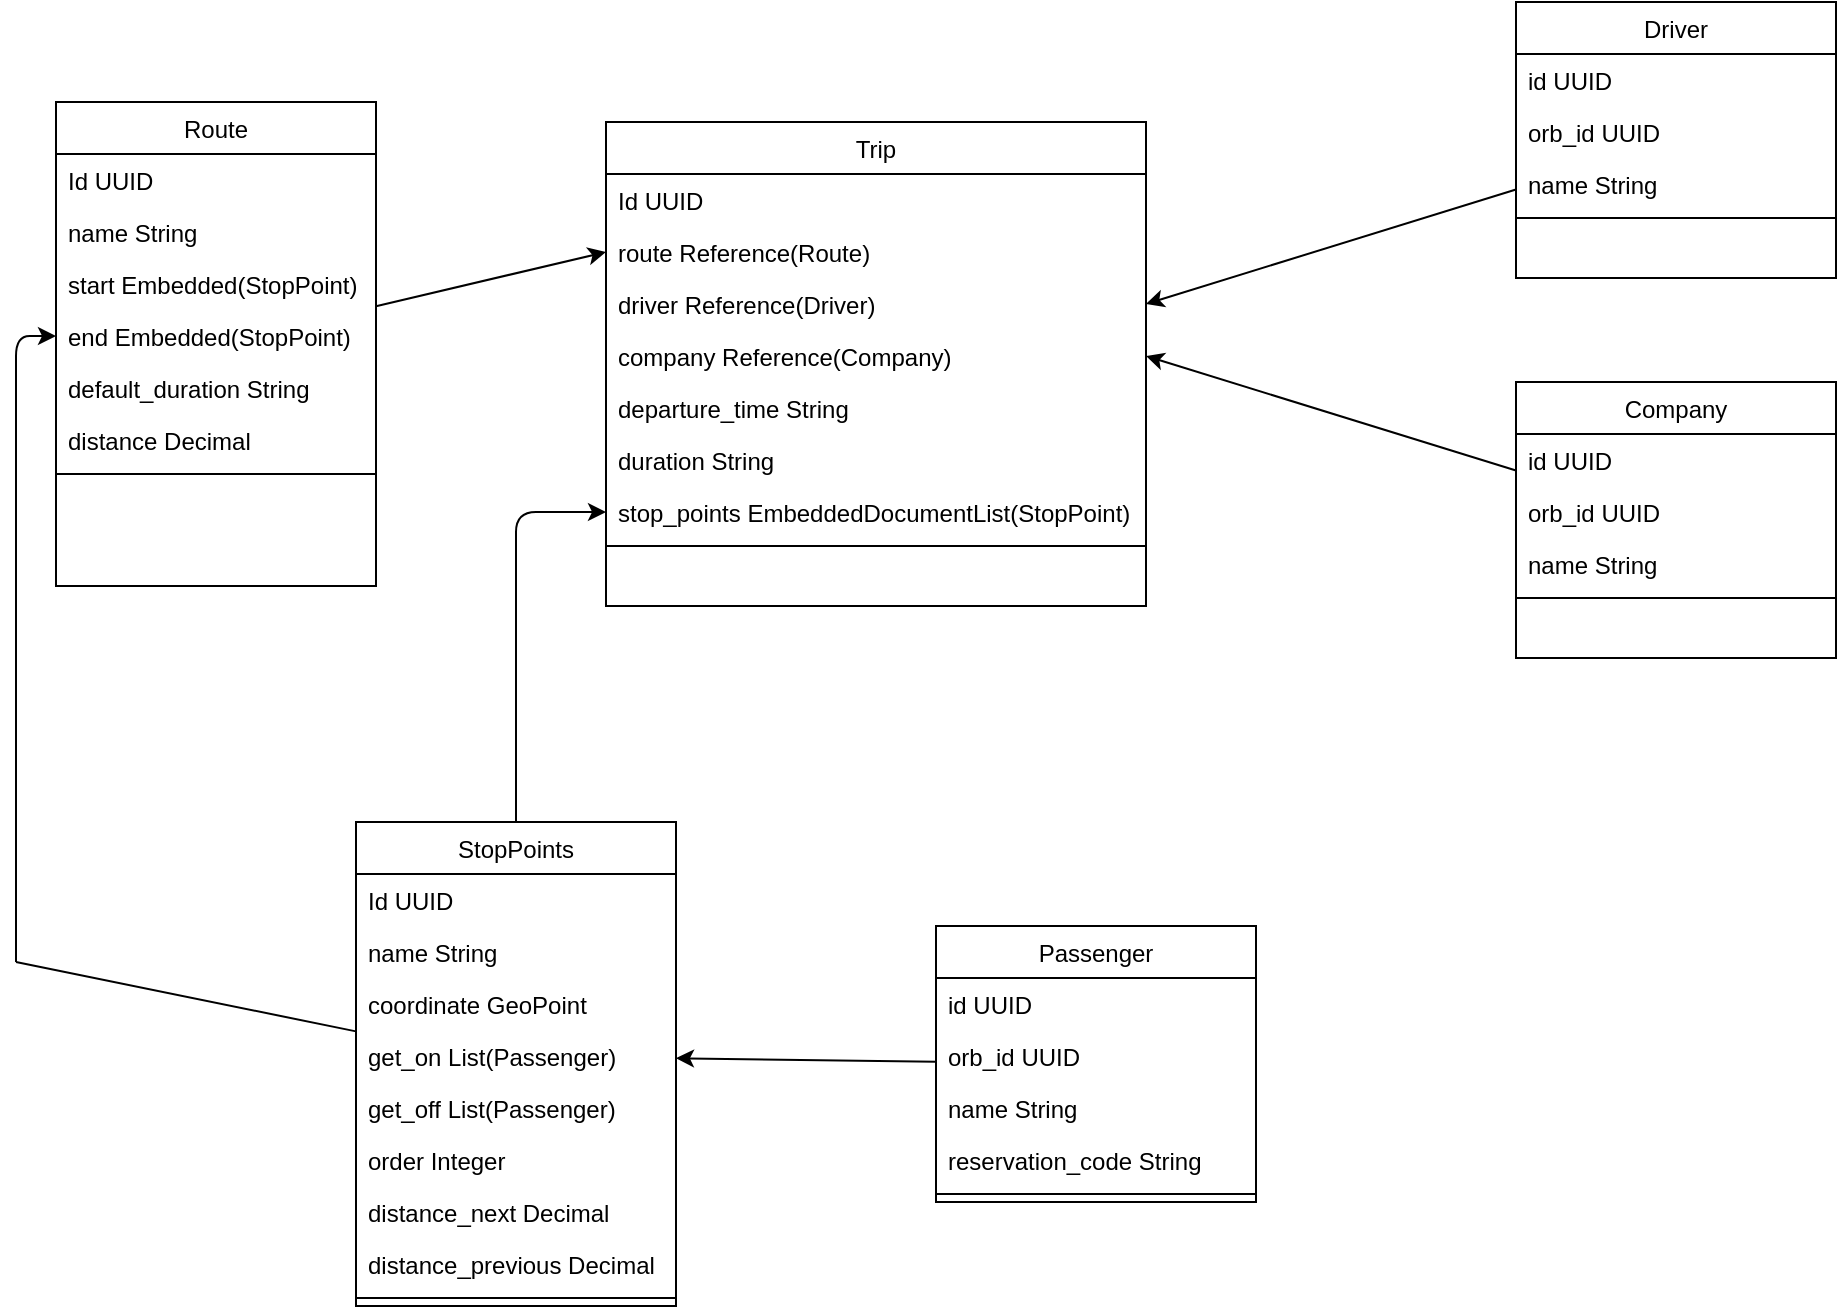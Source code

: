 <mxfile version="13.1.4" type="device"><diagram id="C5RBs43oDa-KdzZeNtuy" name="Page-1"><mxGraphModel dx="1422" dy="761" grid="1" gridSize="10" guides="1" tooltips="1" connect="1" arrows="1" fold="1" page="1" pageScale="1" pageWidth="827" pageHeight="1169" math="0" shadow="0"><root><mxCell id="WIyWlLk6GJQsqaUBKTNV-0"/><mxCell id="WIyWlLk6GJQsqaUBKTNV-1" parent="WIyWlLk6GJQsqaUBKTNV-0"/><mxCell id="YJyb3AtVRoOiLQBjThpB-25" value="Route" style="swimlane;fontStyle=0;align=center;verticalAlign=top;childLayout=stackLayout;horizontal=1;startSize=26;horizontalStack=0;resizeParent=1;resizeLast=0;collapsible=1;marginBottom=0;rounded=0;shadow=0;strokeWidth=1;" vertex="1" parent="WIyWlLk6GJQsqaUBKTNV-1"><mxGeometry x="30" y="80" width="160" height="242" as="geometry"><mxRectangle x="130" y="380" width="160" height="26" as="alternateBounds"/></mxGeometry></mxCell><mxCell id="YJyb3AtVRoOiLQBjThpB-26" value="Id UUID" style="text;align=left;verticalAlign=top;spacingLeft=4;spacingRight=4;overflow=hidden;rotatable=0;points=[[0,0.5],[1,0.5]];portConstraint=eastwest;" vertex="1" parent="YJyb3AtVRoOiLQBjThpB-25"><mxGeometry y="26" width="160" height="26" as="geometry"/></mxCell><mxCell id="YJyb3AtVRoOiLQBjThpB-27" value="name String&#10; " style="text;align=left;verticalAlign=top;spacingLeft=4;spacingRight=4;overflow=hidden;rotatable=0;points=[[0,0.5],[1,0.5]];portConstraint=eastwest;rounded=0;shadow=0;html=0;" vertex="1" parent="YJyb3AtVRoOiLQBjThpB-25"><mxGeometry y="52" width="160" height="26" as="geometry"/></mxCell><mxCell id="YJyb3AtVRoOiLQBjThpB-28" value="start Embedded(StopPoint)" style="text;align=left;verticalAlign=top;spacingLeft=4;spacingRight=4;overflow=hidden;rotatable=0;points=[[0,0.5],[1,0.5]];portConstraint=eastwest;rounded=0;shadow=0;html=0;" vertex="1" parent="YJyb3AtVRoOiLQBjThpB-25"><mxGeometry y="78" width="160" height="26" as="geometry"/></mxCell><mxCell id="YJyb3AtVRoOiLQBjThpB-29" value="end Embedded(StopPoint)" style="text;align=left;verticalAlign=top;spacingLeft=4;spacingRight=4;overflow=hidden;rotatable=0;points=[[0,0.5],[1,0.5]];portConstraint=eastwest;rounded=0;shadow=0;html=0;" vertex="1" parent="YJyb3AtVRoOiLQBjThpB-25"><mxGeometry y="104" width="160" height="26" as="geometry"/></mxCell><mxCell id="YJyb3AtVRoOiLQBjThpB-30" value="default_duration String" style="text;align=left;verticalAlign=top;spacingLeft=4;spacingRight=4;overflow=hidden;rotatable=0;points=[[0,0.5],[1,0.5]];portConstraint=eastwest;rounded=0;shadow=0;html=0;" vertex="1" parent="YJyb3AtVRoOiLQBjThpB-25"><mxGeometry y="130" width="160" height="26" as="geometry"/></mxCell><mxCell id="YJyb3AtVRoOiLQBjThpB-31" value="distance Decimal" style="text;align=left;verticalAlign=top;spacingLeft=4;spacingRight=4;overflow=hidden;rotatable=0;points=[[0,0.5],[1,0.5]];portConstraint=eastwest;rounded=0;shadow=0;html=0;" vertex="1" parent="YJyb3AtVRoOiLQBjThpB-25"><mxGeometry y="156" width="160" height="26" as="geometry"/></mxCell><mxCell id="YJyb3AtVRoOiLQBjThpB-34" value="" style="line;html=1;strokeWidth=1;align=left;verticalAlign=middle;spacingTop=-1;spacingLeft=3;spacingRight=3;rotatable=0;labelPosition=right;points=[];portConstraint=eastwest;" vertex="1" parent="YJyb3AtVRoOiLQBjThpB-25"><mxGeometry y="182" width="160" height="8" as="geometry"/></mxCell><mxCell id="YJyb3AtVRoOiLQBjThpB-67" value="" style="endArrow=classic;html=1;entryX=0;entryY=0.5;entryDx=0;entryDy=0;" edge="1" parent="WIyWlLk6GJQsqaUBKTNV-1" source="YJyb3AtVRoOiLQBjThpB-25" target="YJyb3AtVRoOiLQBjThpB-37"><mxGeometry width="50" height="50" relative="1" as="geometry"><mxPoint x="540" y="300" as="sourcePoint"/><mxPoint x="590" y="250" as="targetPoint"/></mxGeometry></mxCell><mxCell id="YJyb3AtVRoOiLQBjThpB-68" value="" style="endArrow=classic;html=1;entryX=0;entryY=0.5;entryDx=0;entryDy=0;" edge="1" parent="WIyWlLk6GJQsqaUBKTNV-1"><mxGeometry width="50" height="50" relative="1" as="geometry"><mxPoint x="10" y="510" as="sourcePoint"/><mxPoint x="30" y="197" as="targetPoint"/><Array as="points"><mxPoint x="10" y="197"/></Array></mxGeometry></mxCell><mxCell id="YJyb3AtVRoOiLQBjThpB-35" value="Trip" style="swimlane;fontStyle=0;align=center;verticalAlign=top;childLayout=stackLayout;horizontal=1;startSize=26;horizontalStack=0;resizeParent=1;resizeLast=0;collapsible=1;marginBottom=0;rounded=0;shadow=0;strokeWidth=1;" vertex="1" parent="WIyWlLk6GJQsqaUBKTNV-1"><mxGeometry x="305" y="90" width="270" height="242" as="geometry"><mxRectangle x="130" y="380" width="160" height="26" as="alternateBounds"/></mxGeometry></mxCell><mxCell id="YJyb3AtVRoOiLQBjThpB-36" value="Id UUID" style="text;align=left;verticalAlign=top;spacingLeft=4;spacingRight=4;overflow=hidden;rotatable=0;points=[[0,0.5],[1,0.5]];portConstraint=eastwest;" vertex="1" parent="YJyb3AtVRoOiLQBjThpB-35"><mxGeometry y="26" width="270" height="26" as="geometry"/></mxCell><mxCell id="YJyb3AtVRoOiLQBjThpB-37" value="route Reference(Route)" style="text;align=left;verticalAlign=top;spacingLeft=4;spacingRight=4;overflow=hidden;rotatable=0;points=[[0,0.5],[1,0.5]];portConstraint=eastwest;rounded=0;shadow=0;html=0;" vertex="1" parent="YJyb3AtVRoOiLQBjThpB-35"><mxGeometry y="52" width="270" height="26" as="geometry"/></mxCell><mxCell id="YJyb3AtVRoOiLQBjThpB-38" value="driver Reference(Driver)" style="text;align=left;verticalAlign=top;spacingLeft=4;spacingRight=4;overflow=hidden;rotatable=0;points=[[0,0.5],[1,0.5]];portConstraint=eastwest;rounded=0;shadow=0;html=0;" vertex="1" parent="YJyb3AtVRoOiLQBjThpB-35"><mxGeometry y="78" width="270" height="26" as="geometry"/></mxCell><mxCell id="YJyb3AtVRoOiLQBjThpB-39" value="company Reference(Company)" style="text;align=left;verticalAlign=top;spacingLeft=4;spacingRight=4;overflow=hidden;rotatable=0;points=[[0,0.5],[1,0.5]];portConstraint=eastwest;rounded=0;shadow=0;html=0;" vertex="1" parent="YJyb3AtVRoOiLQBjThpB-35"><mxGeometry y="104" width="270" height="26" as="geometry"/></mxCell><mxCell id="YJyb3AtVRoOiLQBjThpB-40" value="departure_time String" style="text;align=left;verticalAlign=top;spacingLeft=4;spacingRight=4;overflow=hidden;rotatable=0;points=[[0,0.5],[1,0.5]];portConstraint=eastwest;rounded=0;shadow=0;html=0;" vertex="1" parent="YJyb3AtVRoOiLQBjThpB-35"><mxGeometry y="130" width="270" height="26" as="geometry"/></mxCell><mxCell id="YJyb3AtVRoOiLQBjThpB-41" value="duration String" style="text;align=left;verticalAlign=top;spacingLeft=4;spacingRight=4;overflow=hidden;rotatable=0;points=[[0,0.5],[1,0.5]];portConstraint=eastwest;rounded=0;shadow=0;html=0;" vertex="1" parent="YJyb3AtVRoOiLQBjThpB-35"><mxGeometry y="156" width="270" height="26" as="geometry"/></mxCell><mxCell id="YJyb3AtVRoOiLQBjThpB-42" value="stop_points EmbeddedDocumentList(StopPoint)" style="text;align=left;verticalAlign=top;spacingLeft=4;spacingRight=4;overflow=hidden;rotatable=0;points=[[0,0.5],[1,0.5]];portConstraint=eastwest;rounded=0;shadow=0;html=0;" vertex="1" parent="YJyb3AtVRoOiLQBjThpB-35"><mxGeometry y="182" width="270" height="26" as="geometry"/></mxCell><mxCell id="YJyb3AtVRoOiLQBjThpB-44" value="" style="line;html=1;strokeWidth=1;align=left;verticalAlign=middle;spacingTop=-1;spacingLeft=3;spacingRight=3;rotatable=0;labelPosition=right;points=[];portConstraint=eastwest;" vertex="1" parent="YJyb3AtVRoOiLQBjThpB-35"><mxGeometry y="208" width="270" height="8" as="geometry"/></mxCell><mxCell id="YJyb3AtVRoOiLQBjThpB-0" value="StopPoints" style="swimlane;fontStyle=0;align=center;verticalAlign=top;childLayout=stackLayout;horizontal=1;startSize=26;horizontalStack=0;resizeParent=1;resizeLast=0;collapsible=1;marginBottom=0;rounded=0;shadow=0;strokeWidth=1;" vertex="1" parent="WIyWlLk6GJQsqaUBKTNV-1"><mxGeometry x="180" y="440" width="160" height="242" as="geometry"><mxRectangle x="130" y="380" width="160" height="26" as="alternateBounds"/></mxGeometry></mxCell><mxCell id="YJyb3AtVRoOiLQBjThpB-1" value="Id UUID" style="text;align=left;verticalAlign=top;spacingLeft=4;spacingRight=4;overflow=hidden;rotatable=0;points=[[0,0.5],[1,0.5]];portConstraint=eastwest;" vertex="1" parent="YJyb3AtVRoOiLQBjThpB-0"><mxGeometry y="26" width="160" height="26" as="geometry"/></mxCell><mxCell id="YJyb3AtVRoOiLQBjThpB-2" value="name String&#10; " style="text;align=left;verticalAlign=top;spacingLeft=4;spacingRight=4;overflow=hidden;rotatable=0;points=[[0,0.5],[1,0.5]];portConstraint=eastwest;rounded=0;shadow=0;html=0;" vertex="1" parent="YJyb3AtVRoOiLQBjThpB-0"><mxGeometry y="52" width="160" height="26" as="geometry"/></mxCell><mxCell id="YJyb3AtVRoOiLQBjThpB-20" value="coordinate GeoPoint" style="text;align=left;verticalAlign=top;spacingLeft=4;spacingRight=4;overflow=hidden;rotatable=0;points=[[0,0.5],[1,0.5]];portConstraint=eastwest;rounded=0;shadow=0;html=0;" vertex="1" parent="YJyb3AtVRoOiLQBjThpB-0"><mxGeometry y="78" width="160" height="26" as="geometry"/></mxCell><mxCell id="YJyb3AtVRoOiLQBjThpB-21" value="get_on List(Passenger)" style="text;align=left;verticalAlign=top;spacingLeft=4;spacingRight=4;overflow=hidden;rotatable=0;points=[[0,0.5],[1,0.5]];portConstraint=eastwest;rounded=0;shadow=0;html=0;" vertex="1" parent="YJyb3AtVRoOiLQBjThpB-0"><mxGeometry y="104" width="160" height="26" as="geometry"/></mxCell><mxCell id="YJyb3AtVRoOiLQBjThpB-22" value="get_off List(Passenger)" style="text;align=left;verticalAlign=top;spacingLeft=4;spacingRight=4;overflow=hidden;rotatable=0;points=[[0,0.5],[1,0.5]];portConstraint=eastwest;rounded=0;shadow=0;html=0;" vertex="1" parent="YJyb3AtVRoOiLQBjThpB-0"><mxGeometry y="130" width="160" height="26" as="geometry"/></mxCell><mxCell id="YJyb3AtVRoOiLQBjThpB-23" value="order Integer" style="text;align=left;verticalAlign=top;spacingLeft=4;spacingRight=4;overflow=hidden;rotatable=0;points=[[0,0.5],[1,0.5]];portConstraint=eastwest;rounded=0;shadow=0;html=0;" vertex="1" parent="YJyb3AtVRoOiLQBjThpB-0"><mxGeometry y="156" width="160" height="26" as="geometry"/></mxCell><mxCell id="YJyb3AtVRoOiLQBjThpB-24" value="distance_next Decimal" style="text;align=left;verticalAlign=top;spacingLeft=4;spacingRight=4;overflow=hidden;rotatable=0;points=[[0,0.5],[1,0.5]];portConstraint=eastwest;rounded=0;shadow=0;html=0;" vertex="1" parent="YJyb3AtVRoOiLQBjThpB-0"><mxGeometry y="182" width="160" height="26" as="geometry"/></mxCell><mxCell id="YJyb3AtVRoOiLQBjThpB-18" value="distance_previous Decimal" style="text;align=left;verticalAlign=top;spacingLeft=4;spacingRight=4;overflow=hidden;rotatable=0;points=[[0,0.5],[1,0.5]];portConstraint=eastwest;rounded=0;shadow=0;html=0;" vertex="1" parent="YJyb3AtVRoOiLQBjThpB-0"><mxGeometry y="208" width="160" height="26" as="geometry"/></mxCell><mxCell id="YJyb3AtVRoOiLQBjThpB-3" value="" style="line;html=1;strokeWidth=1;align=left;verticalAlign=middle;spacingTop=-1;spacingLeft=3;spacingRight=3;rotatable=0;labelPosition=right;points=[];portConstraint=eastwest;" vertex="1" parent="YJyb3AtVRoOiLQBjThpB-0"><mxGeometry y="234" width="160" height="8" as="geometry"/></mxCell><mxCell id="YJyb3AtVRoOiLQBjThpB-71" value="" style="endArrow=none;html=1;" edge="1" parent="WIyWlLk6GJQsqaUBKTNV-1" target="YJyb3AtVRoOiLQBjThpB-0"><mxGeometry width="50" height="50" relative="1" as="geometry"><mxPoint x="10" y="510" as="sourcePoint"/><mxPoint x="90" y="460" as="targetPoint"/></mxGeometry></mxCell><mxCell id="YJyb3AtVRoOiLQBjThpB-72" value="" style="endArrow=classic;html=1;entryX=0;entryY=0.5;entryDx=0;entryDy=0;" edge="1" parent="WIyWlLk6GJQsqaUBKTNV-1" source="YJyb3AtVRoOiLQBjThpB-0" target="YJyb3AtVRoOiLQBjThpB-42"><mxGeometry width="50" height="50" relative="1" as="geometry"><mxPoint x="210" y="400" as="sourcePoint"/><mxPoint x="260" y="350" as="targetPoint"/><Array as="points"><mxPoint x="260" y="285"/></Array></mxGeometry></mxCell><mxCell id="YJyb3AtVRoOiLQBjThpB-73" value="" style="endArrow=classic;html=1;entryX=1;entryY=0.5;entryDx=0;entryDy=0;" edge="1" parent="WIyWlLk6GJQsqaUBKTNV-1" source="YJyb3AtVRoOiLQBjThpB-45" target="YJyb3AtVRoOiLQBjThpB-38"><mxGeometry width="50" height="50" relative="1" as="geometry"><mxPoint x="670" y="300" as="sourcePoint"/><mxPoint x="720" y="250" as="targetPoint"/></mxGeometry></mxCell><mxCell id="YJyb3AtVRoOiLQBjThpB-74" value="" style="endArrow=classic;html=1;entryX=1;entryY=0.5;entryDx=0;entryDy=0;" edge="1" parent="WIyWlLk6GJQsqaUBKTNV-1" source="YJyb3AtVRoOiLQBjThpB-51" target="YJyb3AtVRoOiLQBjThpB-39"><mxGeometry width="50" height="50" relative="1" as="geometry"><mxPoint x="490" y="530" as="sourcePoint"/><mxPoint x="540" y="480" as="targetPoint"/></mxGeometry></mxCell><mxCell id="YJyb3AtVRoOiLQBjThpB-75" value="" style="endArrow=classic;html=1;" edge="1" parent="WIyWlLk6GJQsqaUBKTNV-1" source="YJyb3AtVRoOiLQBjThpB-12" target="YJyb3AtVRoOiLQBjThpB-21"><mxGeometry width="50" height="50" relative="1" as="geometry"><mxPoint x="490" y="620" as="sourcePoint"/><mxPoint x="540" y="570" as="targetPoint"/></mxGeometry></mxCell><mxCell id="YJyb3AtVRoOiLQBjThpB-45" value="Driver" style="swimlane;fontStyle=0;align=center;verticalAlign=top;childLayout=stackLayout;horizontal=1;startSize=26;horizontalStack=0;resizeParent=1;resizeLast=0;collapsible=1;marginBottom=0;rounded=0;shadow=0;strokeWidth=1;" vertex="1" parent="WIyWlLk6GJQsqaUBKTNV-1"><mxGeometry x="760" y="30" width="160" height="138" as="geometry"><mxRectangle x="340" y="380" width="170" height="26" as="alternateBounds"/></mxGeometry></mxCell><mxCell id="YJyb3AtVRoOiLQBjThpB-46" value="id UUID" style="text;align=left;verticalAlign=top;spacingLeft=4;spacingRight=4;overflow=hidden;rotatable=0;points=[[0,0.5],[1,0.5]];portConstraint=eastwest;" vertex="1" parent="YJyb3AtVRoOiLQBjThpB-45"><mxGeometry y="26" width="160" height="26" as="geometry"/></mxCell><mxCell id="YJyb3AtVRoOiLQBjThpB-47" value="orb_id UUID" style="text;align=left;verticalAlign=top;spacingLeft=4;spacingRight=4;overflow=hidden;rotatable=0;points=[[0,0.5],[1,0.5]];portConstraint=eastwest;" vertex="1" parent="YJyb3AtVRoOiLQBjThpB-45"><mxGeometry y="52" width="160" height="26" as="geometry"/></mxCell><mxCell id="YJyb3AtVRoOiLQBjThpB-48" value="name String" style="text;align=left;verticalAlign=top;spacingLeft=4;spacingRight=4;overflow=hidden;rotatable=0;points=[[0,0.5],[1,0.5]];portConstraint=eastwest;" vertex="1" parent="YJyb3AtVRoOiLQBjThpB-45"><mxGeometry y="78" width="160" height="26" as="geometry"/></mxCell><mxCell id="YJyb3AtVRoOiLQBjThpB-50" value="" style="line;html=1;strokeWidth=1;align=left;verticalAlign=middle;spacingTop=-1;spacingLeft=3;spacingRight=3;rotatable=0;labelPosition=right;points=[];portConstraint=eastwest;" vertex="1" parent="YJyb3AtVRoOiLQBjThpB-45"><mxGeometry y="104" width="160" height="8" as="geometry"/></mxCell><mxCell id="YJyb3AtVRoOiLQBjThpB-51" value="Company" style="swimlane;fontStyle=0;align=center;verticalAlign=top;childLayout=stackLayout;horizontal=1;startSize=26;horizontalStack=0;resizeParent=1;resizeLast=0;collapsible=1;marginBottom=0;rounded=0;shadow=0;strokeWidth=1;" vertex="1" parent="WIyWlLk6GJQsqaUBKTNV-1"><mxGeometry x="760" y="220" width="160" height="138" as="geometry"><mxRectangle x="340" y="380" width="170" height="26" as="alternateBounds"/></mxGeometry></mxCell><mxCell id="YJyb3AtVRoOiLQBjThpB-52" value="id UUID" style="text;align=left;verticalAlign=top;spacingLeft=4;spacingRight=4;overflow=hidden;rotatable=0;points=[[0,0.5],[1,0.5]];portConstraint=eastwest;" vertex="1" parent="YJyb3AtVRoOiLQBjThpB-51"><mxGeometry y="26" width="160" height="26" as="geometry"/></mxCell><mxCell id="YJyb3AtVRoOiLQBjThpB-53" value="orb_id UUID" style="text;align=left;verticalAlign=top;spacingLeft=4;spacingRight=4;overflow=hidden;rotatable=0;points=[[0,0.5],[1,0.5]];portConstraint=eastwest;" vertex="1" parent="YJyb3AtVRoOiLQBjThpB-51"><mxGeometry y="52" width="160" height="26" as="geometry"/></mxCell><mxCell id="YJyb3AtVRoOiLQBjThpB-54" value="name String" style="text;align=left;verticalAlign=top;spacingLeft=4;spacingRight=4;overflow=hidden;rotatable=0;points=[[0,0.5],[1,0.5]];portConstraint=eastwest;" vertex="1" parent="YJyb3AtVRoOiLQBjThpB-51"><mxGeometry y="78" width="160" height="26" as="geometry"/></mxCell><mxCell id="YJyb3AtVRoOiLQBjThpB-55" value="" style="line;html=1;strokeWidth=1;align=left;verticalAlign=middle;spacingTop=-1;spacingLeft=3;spacingRight=3;rotatable=0;labelPosition=right;points=[];portConstraint=eastwest;" vertex="1" parent="YJyb3AtVRoOiLQBjThpB-51"><mxGeometry y="104" width="160" height="8" as="geometry"/></mxCell><mxCell id="YJyb3AtVRoOiLQBjThpB-12" value="Passenger" style="swimlane;fontStyle=0;align=center;verticalAlign=top;childLayout=stackLayout;horizontal=1;startSize=26;horizontalStack=0;resizeParent=1;resizeLast=0;collapsible=1;marginBottom=0;rounded=0;shadow=0;strokeWidth=1;" vertex="1" parent="WIyWlLk6GJQsqaUBKTNV-1"><mxGeometry x="470" y="492" width="160" height="138" as="geometry"><mxRectangle x="340" y="380" width="170" height="26" as="alternateBounds"/></mxGeometry></mxCell><mxCell id="YJyb3AtVRoOiLQBjThpB-15" value="id UUID" style="text;align=left;verticalAlign=top;spacingLeft=4;spacingRight=4;overflow=hidden;rotatable=0;points=[[0,0.5],[1,0.5]];portConstraint=eastwest;" vertex="1" parent="YJyb3AtVRoOiLQBjThpB-12"><mxGeometry y="26" width="160" height="26" as="geometry"/></mxCell><mxCell id="YJyb3AtVRoOiLQBjThpB-13" value="orb_id UUID" style="text;align=left;verticalAlign=top;spacingLeft=4;spacingRight=4;overflow=hidden;rotatable=0;points=[[0,0.5],[1,0.5]];portConstraint=eastwest;" vertex="1" parent="YJyb3AtVRoOiLQBjThpB-12"><mxGeometry y="52" width="160" height="26" as="geometry"/></mxCell><mxCell id="YJyb3AtVRoOiLQBjThpB-16" value="name String" style="text;align=left;verticalAlign=top;spacingLeft=4;spacingRight=4;overflow=hidden;rotatable=0;points=[[0,0.5],[1,0.5]];portConstraint=eastwest;" vertex="1" parent="YJyb3AtVRoOiLQBjThpB-12"><mxGeometry y="78" width="160" height="26" as="geometry"/></mxCell><mxCell id="YJyb3AtVRoOiLQBjThpB-17" value="reservation_code String" style="text;align=left;verticalAlign=top;spacingLeft=4;spacingRight=4;overflow=hidden;rotatable=0;points=[[0,0.5],[1,0.5]];portConstraint=eastwest;" vertex="1" parent="YJyb3AtVRoOiLQBjThpB-12"><mxGeometry y="104" width="160" height="26" as="geometry"/></mxCell><mxCell id="YJyb3AtVRoOiLQBjThpB-14" value="" style="line;html=1;strokeWidth=1;align=left;verticalAlign=middle;spacingTop=-1;spacingLeft=3;spacingRight=3;rotatable=0;labelPosition=right;points=[];portConstraint=eastwest;" vertex="1" parent="YJyb3AtVRoOiLQBjThpB-12"><mxGeometry y="130" width="160" height="8" as="geometry"/></mxCell></root></mxGraphModel></diagram></mxfile>